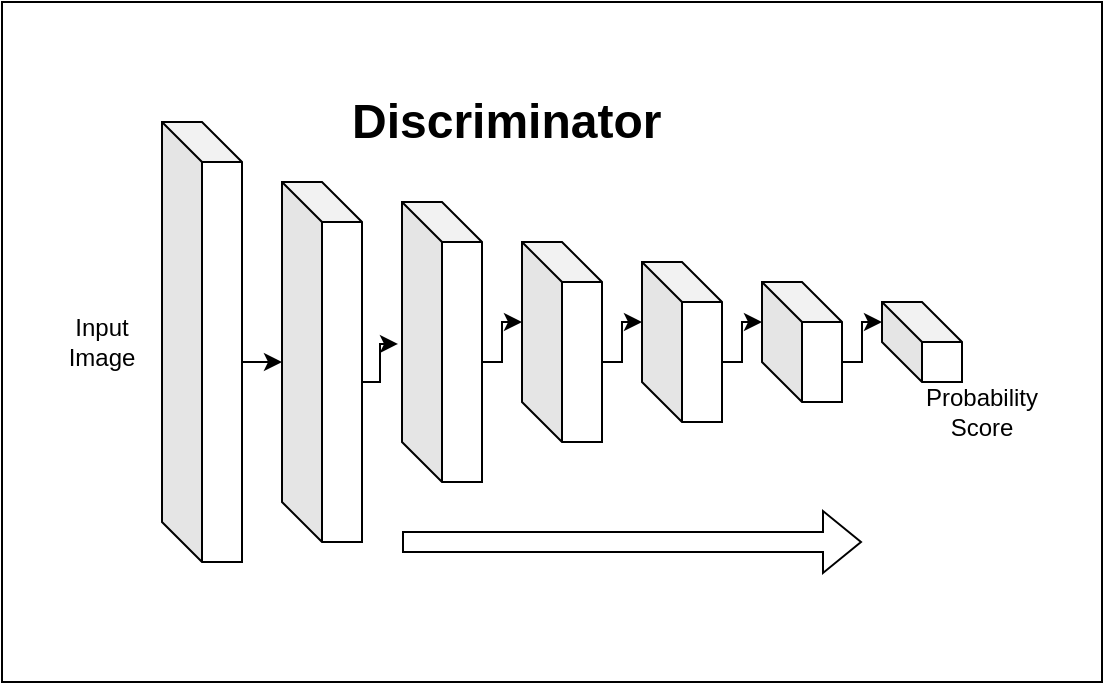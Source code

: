 <mxfile version="21.2.1" type="github">
  <diagram name="Page-1" id="IkFWVg7XAirX_dY6NtZK">
    <mxGraphModel dx="880" dy="452" grid="1" gridSize="10" guides="1" tooltips="1" connect="1" arrows="1" fold="1" page="1" pageScale="1" pageWidth="827" pageHeight="1169" background="#ffffff" math="0" shadow="0">
      <root>
        <mxCell id="0" />
        <mxCell id="1" parent="0" />
        <mxCell id="bwYoMFYb_53iKZJDA32y-12" style="edgeStyle=elbowEdgeStyle;rounded=0;orthogonalLoop=1;jettySize=auto;html=1;exitX=0;exitY=0;exitDx=40;exitDy=120;exitPerimeter=0;" edge="1" parent="1" source="bwYoMFYb_53iKZJDA32y-1" target="bwYoMFYb_53iKZJDA32y-3">
          <mxGeometry relative="1" as="geometry" />
        </mxCell>
        <mxCell id="bwYoMFYb_53iKZJDA32y-1" value="" style="shape=cube;whiteSpace=wrap;html=1;boundedLbl=1;backgroundOutline=1;darkOpacity=0.05;darkOpacity2=0.1;" vertex="1" parent="1">
          <mxGeometry x="250" y="200" width="40" height="220" as="geometry" />
        </mxCell>
        <mxCell id="bwYoMFYb_53iKZJDA32y-14" style="edgeStyle=elbowEdgeStyle;rounded=0;orthogonalLoop=1;jettySize=auto;html=1;exitX=0;exitY=0;exitDx=40;exitDy=100;exitPerimeter=0;entryX=-0.05;entryY=0.507;entryDx=0;entryDy=0;entryPerimeter=0;" edge="1" parent="1" source="bwYoMFYb_53iKZJDA32y-3" target="bwYoMFYb_53iKZJDA32y-4">
          <mxGeometry relative="1" as="geometry" />
        </mxCell>
        <mxCell id="bwYoMFYb_53iKZJDA32y-3" value="" style="shape=cube;whiteSpace=wrap;html=1;boundedLbl=1;backgroundOutline=1;darkOpacity=0.05;darkOpacity2=0.1;" vertex="1" parent="1">
          <mxGeometry x="310" y="230" width="40" height="180" as="geometry" />
        </mxCell>
        <mxCell id="bwYoMFYb_53iKZJDA32y-15" style="edgeStyle=elbowEdgeStyle;rounded=0;orthogonalLoop=1;jettySize=auto;html=1;exitX=0;exitY=0;exitDx=40;exitDy=80;exitPerimeter=0;entryX=0;entryY=0;entryDx=0;entryDy=40;entryPerimeter=0;" edge="1" parent="1" source="bwYoMFYb_53iKZJDA32y-4" target="bwYoMFYb_53iKZJDA32y-5">
          <mxGeometry relative="1" as="geometry" />
        </mxCell>
        <mxCell id="bwYoMFYb_53iKZJDA32y-4" value="" style="shape=cube;whiteSpace=wrap;html=1;boundedLbl=1;backgroundOutline=1;darkOpacity=0.05;darkOpacity2=0.1;" vertex="1" parent="1">
          <mxGeometry x="370" y="240" width="40" height="140" as="geometry" />
        </mxCell>
        <mxCell id="bwYoMFYb_53iKZJDA32y-16" style="edgeStyle=elbowEdgeStyle;rounded=0;orthogonalLoop=1;jettySize=auto;html=1;exitX=0;exitY=0;exitDx=40;exitDy=60;exitPerimeter=0;entryX=0;entryY=0;entryDx=0;entryDy=30;entryPerimeter=0;" edge="1" parent="1" source="bwYoMFYb_53iKZJDA32y-5" target="bwYoMFYb_53iKZJDA32y-7">
          <mxGeometry relative="1" as="geometry" />
        </mxCell>
        <mxCell id="bwYoMFYb_53iKZJDA32y-5" value="" style="shape=cube;whiteSpace=wrap;html=1;boundedLbl=1;backgroundOutline=1;darkOpacity=0.05;darkOpacity2=0.1;" vertex="1" parent="1">
          <mxGeometry x="430" y="260" width="40" height="100" as="geometry" />
        </mxCell>
        <mxCell id="bwYoMFYb_53iKZJDA32y-20" style="edgeStyle=elbowEdgeStyle;rounded=0;orthogonalLoop=1;jettySize=auto;html=1;exitX=0;exitY=0;exitDx=40;exitDy=40;exitPerimeter=0;entryX=0;entryY=0;entryDx=0;entryDy=10;entryPerimeter=0;" edge="1" parent="1" source="bwYoMFYb_53iKZJDA32y-6" target="bwYoMFYb_53iKZJDA32y-8">
          <mxGeometry relative="1" as="geometry" />
        </mxCell>
        <mxCell id="bwYoMFYb_53iKZJDA32y-6" value="" style="shape=cube;whiteSpace=wrap;html=1;boundedLbl=1;backgroundOutline=1;darkOpacity=0.05;darkOpacity2=0.1;" vertex="1" parent="1">
          <mxGeometry x="550" y="280" width="40" height="60" as="geometry" />
        </mxCell>
        <mxCell id="bwYoMFYb_53iKZJDA32y-19" style="edgeStyle=elbowEdgeStyle;rounded=0;orthogonalLoop=1;jettySize=auto;html=1;exitX=0;exitY=0;exitDx=40;exitDy=50;exitPerimeter=0;entryX=0;entryY=0;entryDx=0;entryDy=20;entryPerimeter=0;" edge="1" parent="1" source="bwYoMFYb_53iKZJDA32y-7" target="bwYoMFYb_53iKZJDA32y-6">
          <mxGeometry relative="1" as="geometry" />
        </mxCell>
        <mxCell id="bwYoMFYb_53iKZJDA32y-7" value="" style="shape=cube;whiteSpace=wrap;html=1;boundedLbl=1;backgroundOutline=1;darkOpacity=0.05;darkOpacity2=0.1;" vertex="1" parent="1">
          <mxGeometry x="490" y="270" width="40" height="80" as="geometry" />
        </mxCell>
        <mxCell id="bwYoMFYb_53iKZJDA32y-8" value="" style="shape=cube;whiteSpace=wrap;html=1;boundedLbl=1;backgroundOutline=1;darkOpacity=0.05;darkOpacity2=0.1;" vertex="1" parent="1">
          <mxGeometry x="610" y="290" width="40" height="40" as="geometry" />
        </mxCell>
        <mxCell id="bwYoMFYb_53iKZJDA32y-21" value="Input Image" style="text;html=1;strokeColor=none;fillColor=none;align=center;verticalAlign=middle;whiteSpace=wrap;rounded=0;" vertex="1" parent="1">
          <mxGeometry x="190" y="295" width="60" height="30" as="geometry" />
        </mxCell>
        <mxCell id="bwYoMFYb_53iKZJDA32y-22" value="Probability Score" style="text;html=1;strokeColor=none;fillColor=none;align=center;verticalAlign=middle;whiteSpace=wrap;rounded=0;" vertex="1" parent="1">
          <mxGeometry x="630" y="330" width="60" height="30" as="geometry" />
        </mxCell>
        <mxCell id="bwYoMFYb_53iKZJDA32y-23" value="&lt;h1&gt;Discriminator&lt;/h1&gt;&lt;p&gt;&lt;br&gt;&lt;/p&gt;" style="text;html=1;strokeColor=none;fillColor=none;spacing=5;spacingTop=-20;whiteSpace=wrap;overflow=hidden;rounded=0;" vertex="1" parent="1">
          <mxGeometry x="340" y="180" width="170" height="50" as="geometry" />
        </mxCell>
        <mxCell id="bwYoMFYb_53iKZJDA32y-24" value="" style="shape=flexArrow;endArrow=classic;html=1;rounded=0;" edge="1" parent="1">
          <mxGeometry width="50" height="50" relative="1" as="geometry">
            <mxPoint x="370" y="410" as="sourcePoint" />
            <mxPoint x="600" y="410" as="targetPoint" />
          </mxGeometry>
        </mxCell>
        <mxCell id="bwYoMFYb_53iKZJDA32y-25" value="" style="rounded=0;whiteSpace=wrap;html=1;fillColor=none;" vertex="1" parent="1">
          <mxGeometry x="170" y="140" width="550" height="340" as="geometry" />
        </mxCell>
      </root>
    </mxGraphModel>
  </diagram>
</mxfile>
